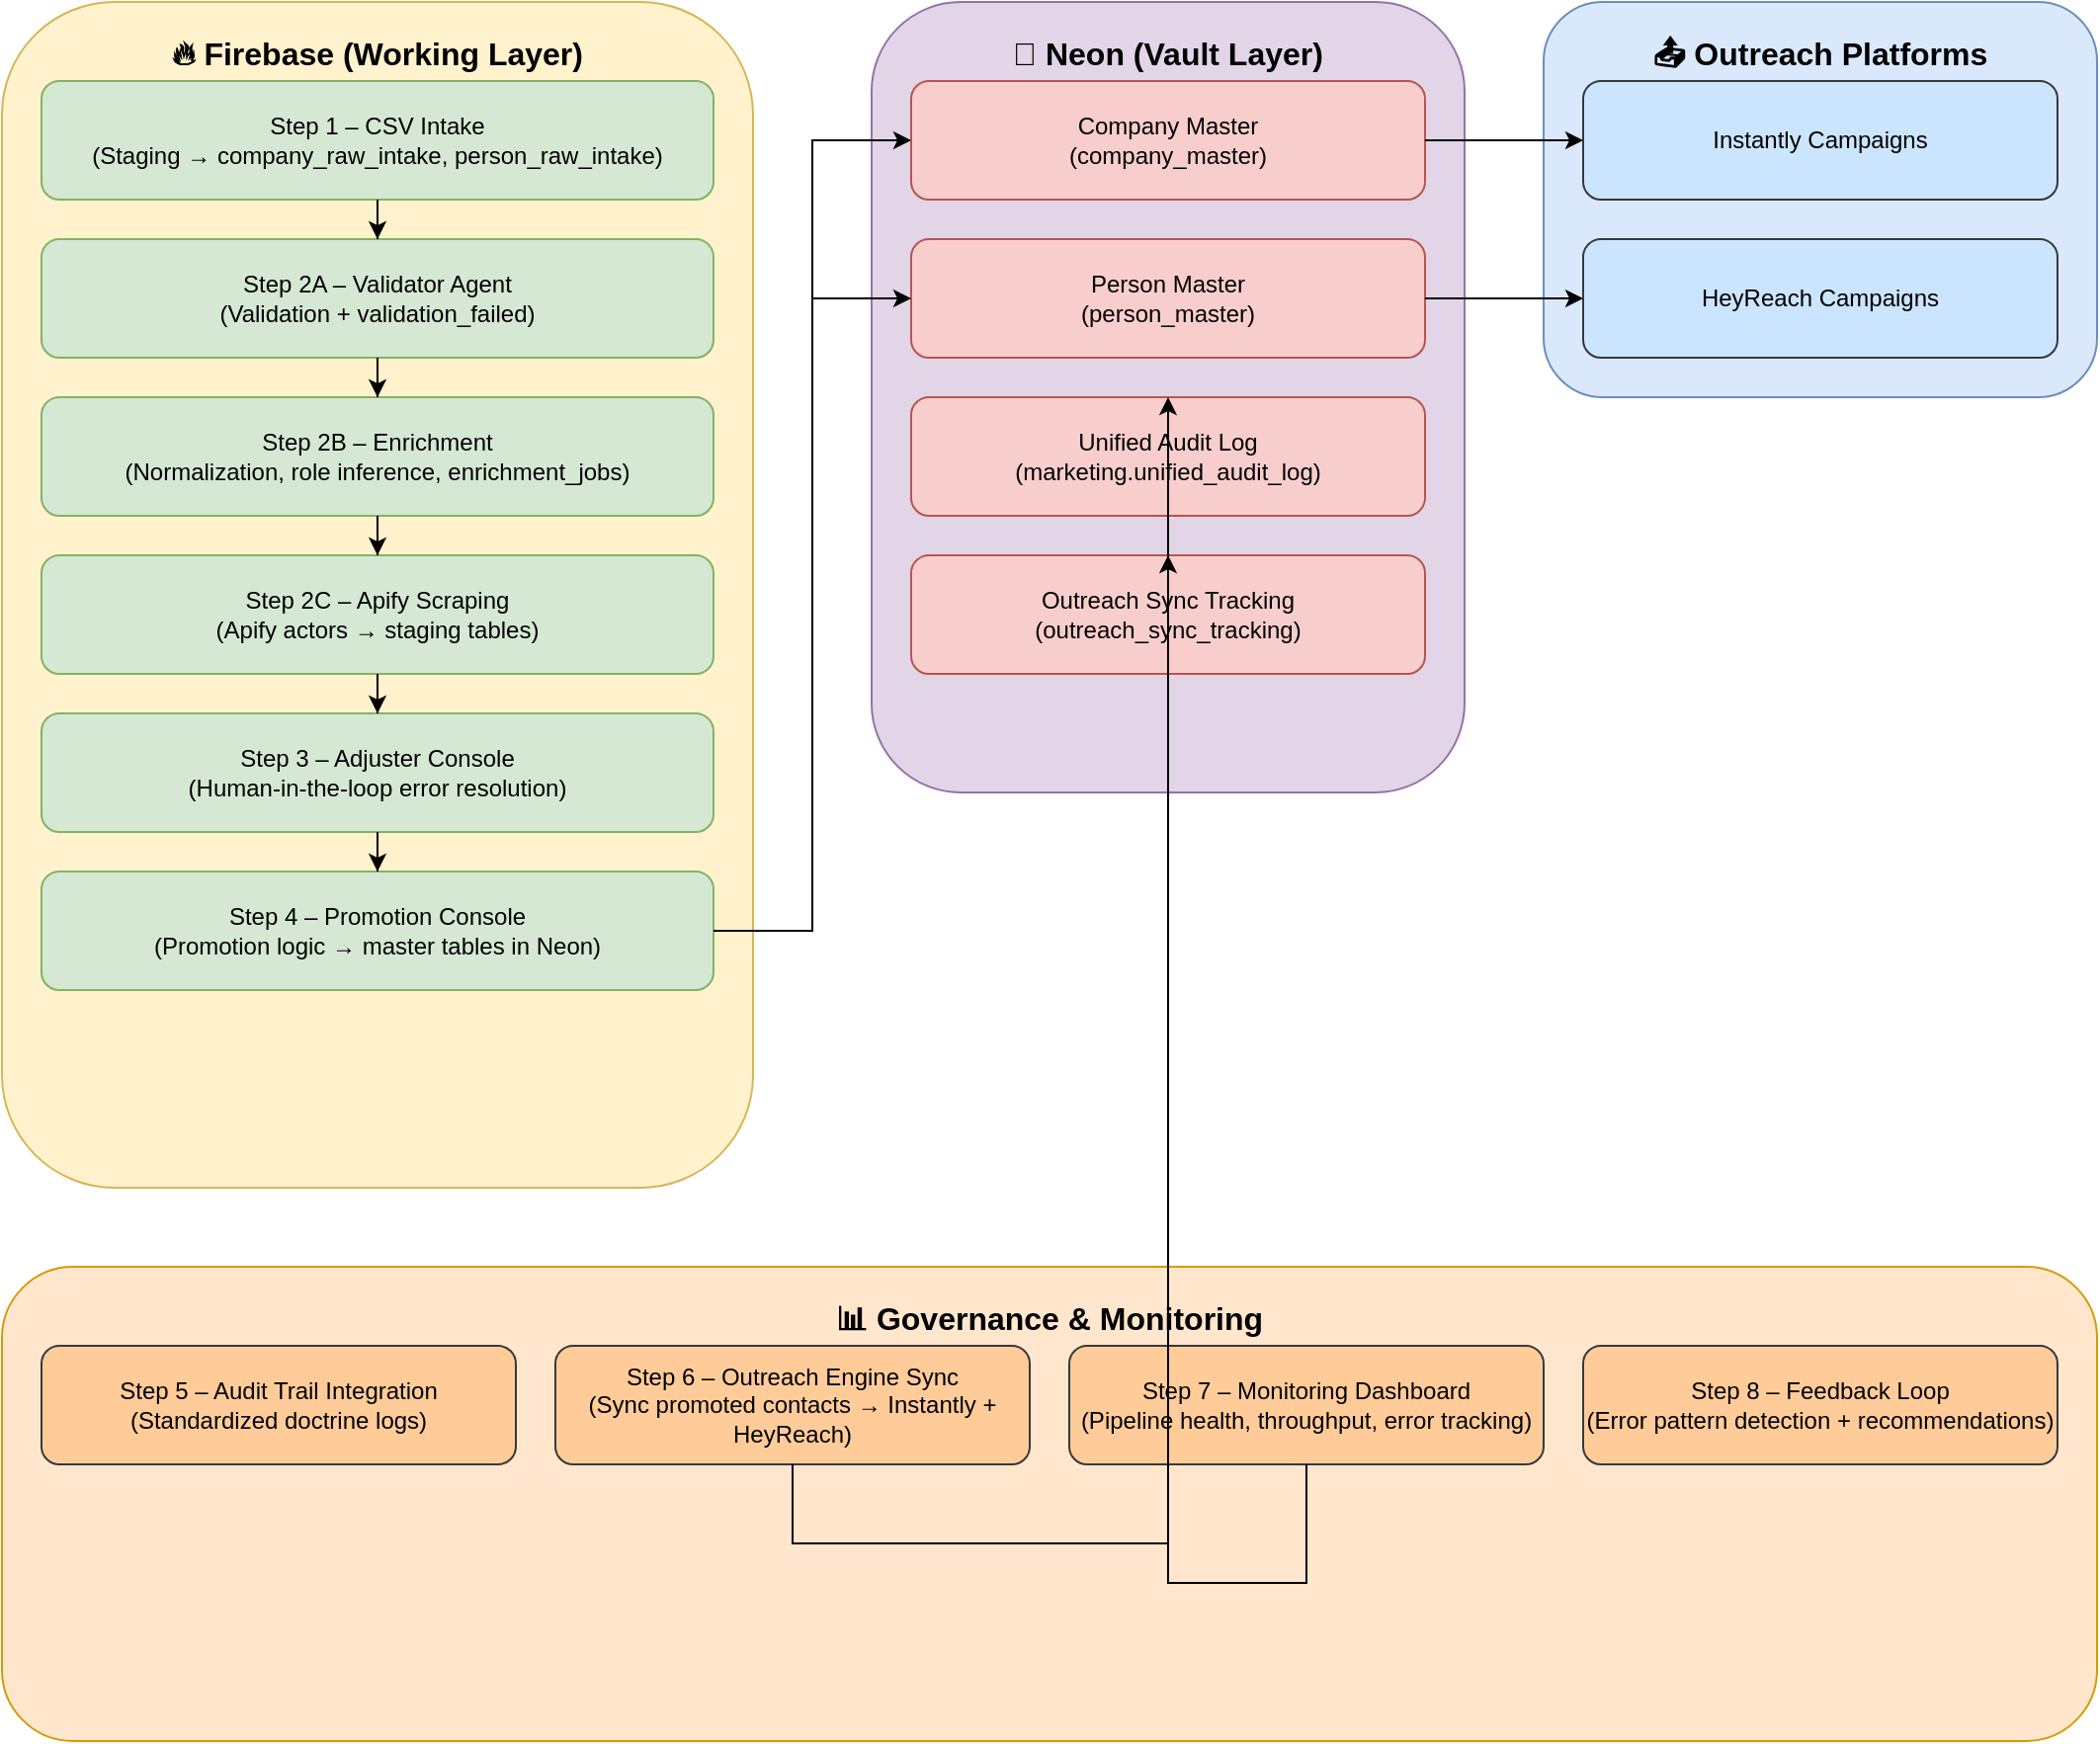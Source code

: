 <mxfile version="24.8.7" type="device">
  <diagram name="Outreach Pipeline Tracker" id="outreach_pipeline_tracker">
    <mxGraphModel dx="1422" dy="754" grid="1" gridSize="10" guides="1" tooltips="1" connect="1" arrows="1" fold="1" page="1" pageScale="1" pageWidth="1654" pageHeight="1169" math="0" shadow="0">
      <root>
        <mxCell id="0" />
        <mxCell id="1" parent="0" />

        <!-- Firebase Layer -->
        <mxCell id="firebase_layer" value="🔥 Firebase (Working Layer)" style="rounded=1;whiteSpace=wrap;html=1;fillColor=#fff2cc;strokeColor=#d6b656;fontSize=16;fontStyle=1;verticalAlign=top;spacingTop=10;" vertex="1" parent="1">
          <mxGeometry x="40" y="40" width="380" height="600" as="geometry" />
        </mxCell>

        <mxCell id="step1" value="Step 1 – CSV Intake&#xa;(Staging → company_raw_intake, person_raw_intake)" style="rounded=1;whiteSpace=wrap;html=1;fillColor=#d5e8d4;strokeColor=#82b366;" vertex="1" parent="1">
          <mxGeometry x="60" y="80" width="340" height="60" as="geometry" />
        </mxCell>

        <mxCell id="step2a" value="Step 2A – Validator Agent&#xa;(Validation + validation_failed)" style="rounded=1;whiteSpace=wrap;html=1;fillColor=#d5e8d4;strokeColor=#82b366;" vertex="1" parent="1">
          <mxGeometry x="60" y="160" width="340" height="60" as="geometry" />
        </mxCell>

        <mxCell id="step2b" value="Step 2B – Enrichment&#xa;(Normalization, role inference, enrichment_jobs)" style="rounded=1;whiteSpace=wrap;html=1;fillColor=#d5e8d4;strokeColor=#82b366;" vertex="1" parent="1">
          <mxGeometry x="60" y="240" width="340" height="60" as="geometry" />
        </mxCell>

        <mxCell id="step2c" value="Step 2C – Apify Scraping&#xa;(Apify actors → staging tables)" style="rounded=1;whiteSpace=wrap;html=1;fillColor=#d5e8d4;strokeColor=#82b366;" vertex="1" parent="1">
          <mxGeometry x="60" y="320" width="340" height="60" as="geometry" />
        </mxCell>

        <mxCell id="step3" value="Step 3 – Adjuster Console&#xa;(Human-in-the-loop error resolution)" style="rounded=1;whiteSpace=wrap;html=1;fillColor=#d5e8d4;strokeColor=#82b366;" vertex="1" parent="1">
          <mxGeometry x="60" y="400" width="340" height="60" as="geometry" />
        </mxCell>

        <mxCell id="step4" value="Step 4 – Promotion Console&#xa;(Promotion logic → master tables in Neon)" style="rounded=1;whiteSpace=wrap;html=1;fillColor=#d5e8d4;strokeColor=#82b366;" vertex="1" parent="1">
          <mxGeometry x="60" y="480" width="340" height="60" as="geometry" />
        </mxCell>

        <!-- Neon Vault Layer -->
        <mxCell id="neon_vault" value="💾 Neon (Vault Layer)" style="rounded=1;whiteSpace=wrap;html=1;fillColor=#e1d5e7;strokeColor=#9673a6;fontSize=16;fontStyle=1;verticalAlign=top;spacingTop=10;" vertex="1" parent="1">
          <mxGeometry x="480" y="40" width="300" height="400" as="geometry" />
        </mxCell>

        <mxCell id="company_master" value="Company Master&#xa;(company_master)" style="rounded=1;whiteSpace=wrap;html=1;fillColor=#f8cecc;strokeColor=#b85450;" vertex="1" parent="1">
          <mxGeometry x="500" y="80" width="260" height="60" as="geometry" />
        </mxCell>

        <mxCell id="person_master" value="Person Master&#xa;(person_master)" style="rounded=1;whiteSpace=wrap;html=1;fillColor=#f8cecc;strokeColor=#b85450;" vertex="1" parent="1">
          <mxGeometry x="500" y="160" width="260" height="60" as="geometry" />
        </mxCell>

        <mxCell id="unified_audit" value="Unified Audit Log&#xa;(marketing.unified_audit_log)" style="rounded=1;whiteSpace=wrap;html=1;fillColor=#f8cecc;strokeColor=#b85450;" vertex="1" parent="1">
          <mxGeometry x="500" y="240" width="260" height="60" as="geometry" />
        </mxCell>

        <mxCell id="outreach_tracking" value="Outreach Sync Tracking&#xa;(outreach_sync_tracking)" style="rounded=1;whiteSpace=wrap;html=1;fillColor=#f8cecc;strokeColor=#b85450;" vertex="1" parent="1">
          <mxGeometry x="500" y="320" width="260" height="60" as="geometry" />
        </mxCell>

        <!-- Outreach Platforms -->
        <mxCell id="outreach_layer" value="📤 Outreach Platforms" style="rounded=1;whiteSpace=wrap;html=1;fillColor=#dae8fc;strokeColor=#6c8ebf;fontSize=16;fontStyle=1;verticalAlign=top;spacingTop=10;" vertex="1" parent="1">
          <mxGeometry x="820" y="40" width="280" height="200" as="geometry" />
        </mxCell>

        <mxCell id="instantly" value="Instantly Campaigns" style="rounded=1;whiteSpace=wrap;html=1;fillColor=#cce5ff;strokeColor=#36393d;" vertex="1" parent="1">
          <mxGeometry x="840" y="80" width="240" height="60" as="geometry" />
        </mxCell>

        <mxCell id="heyreach" value="HeyReach Campaigns" style="rounded=1;whiteSpace=wrap;html=1;fillColor=#cce5ff;strokeColor=#36393d;" vertex="1" parent="1">
          <mxGeometry x="840" y="160" width="240" height="60" as="geometry" />
        </mxCell>

        <!-- Governance & Monitoring -->
        <mxCell id="governance_layer" value="📊 Governance &amp; Monitoring" style="rounded=1;whiteSpace=wrap;html=1;fillColor=#ffe6cc;strokeColor=#d79b00;fontSize=16;fontStyle=1;verticalAlign=top;spacingTop=10;" vertex="1" parent="1">
          <mxGeometry x="40" y="680" width="1060" height="240" as="geometry" />
        </mxCell>

        <mxCell id="step5" value="Step 5 – Audit Trail Integration&#xa;(Standardized doctrine logs)" style="rounded=1;whiteSpace=wrap;html=1;fillColor=#ffcc99;strokeColor=#36393d;" vertex="1" parent="1">
          <mxGeometry x="60" y="720" width="240" height="60" as="geometry" />
        </mxCell>

        <mxCell id="step6" value="Step 6 – Outreach Engine Sync&#xa;(Sync promoted contacts → Instantly + HeyReach)" style="rounded=1;whiteSpace=wrap;html=1;fillColor=#ffcc99;strokeColor=#36393d;" vertex="1" parent="1">
          <mxGeometry x="320" y="720" width="240" height="60" as="geometry" />
        </mxCell>

        <mxCell id="step7" value="Step 7 – Monitoring Dashboard&#xa;(Pipeline health, throughput, error tracking)" style="rounded=1;whiteSpace=wrap;html=1;fillColor=#ffcc99;strokeColor=#36393d;" vertex="1" parent="1">
          <mxGeometry x="580" y="720" width="240" height="60" as="geometry" />
        </mxCell>

        <mxCell id="step8" value="Step 8 – Feedback Loop&#xa;(Error pattern detection + recommendations)" style="rounded=1;whiteSpace=wrap;html=1;fillColor=#ffcc99;strokeColor=#36393d;" vertex="1" parent="1">
          <mxGeometry x="840" y="720" width="240" height="60" as="geometry" />
        </mxCell>

        <!-- Connections -->
        <mxCell id="conn1" value="" style="edgeStyle=orthogonalEdgeStyle;rounded=0;orthogonalLoop=1;jettySize=auto;html=1;" edge="1" parent="1" source="step1" target="step2a">
          <mxGeometry relative="1" as="geometry" />
        </mxCell>

        <mxCell id="conn2" value="" style="edgeStyle=orthogonalEdgeStyle;rounded=0;orthogonalLoop=1;jettySize=auto;html=1;" edge="1" parent="1" source="step2a" target="step2b">
          <mxGeometry relative="1" as="geometry" />
        </mxCell>

        <mxCell id="conn3" value="" style="edgeStyle=orthogonalEdgeStyle;rounded=0;orthogonalLoop=1;jettySize=auto;html=1;" edge="1" parent="1" source="step2b" target="step2c">
          <mxGeometry relative="1" as="geometry" />
        </mxCell>

        <mxCell id="conn4" value="" style="edgeStyle=orthogonalEdgeStyle;rounded=0;orthogonalLoop=1;jettySize=auto;html=1;" edge="1" parent="1" source="step2c" target="step3">
          <mxGeometry relative="1" as="geometry" />
        </mxCell>

        <mxCell id="conn5" value="" style="edgeStyle=orthogonalEdgeStyle;rounded=0;orthogonalLoop=1;jettySize=auto;html=1;" edge="1" parent="1" source="step3" target="step4">
          <mxGeometry relative="1" as="geometry" />
        </mxCell>

        <mxCell id="conn6" value="" style="edgeStyle=orthogonalEdgeStyle;rounded=0;orthogonalLoop=1;jettySize=auto;html=1;exitX=1;exitY=0.5;exitDx=0;exitDy=0;entryX=0;entryY=0.5;entryDx=0;entryDy=0;" edge="1" parent="1" source="step4" target="company_master">
          <mxGeometry relative="1" as="geometry" />
        </mxCell>

        <mxCell id="conn7" value="" style="edgeStyle=orthogonalEdgeStyle;rounded=0;orthogonalLoop=1;jettySize=auto;html=1;exitX=1;exitY=0.5;exitDx=0;exitDy=0;entryX=0;entryY=0.5;entryDx=0;entryDy=0;" edge="1" parent="1" source="step4" target="person_master">
          <mxGeometry relative="1" as="geometry">
            <Array as="points">
              <mxPoint x="450" y="510" />
              <mxPoint x="450" y="190" />
            </Array>
          </mxGeometry>
        </mxCell>

        <mxCell id="conn8" value="" style="edgeStyle=orthogonalEdgeStyle;rounded=0;orthogonalLoop=1;jettySize=auto;html=1;exitX=1;exitY=0.5;exitDx=0;exitDy=0;entryX=0;entryY=0.5;entryDx=0;entryDy=0;" edge="1" parent="1" source="company_master" target="instantly">
          <mxGeometry relative="1" as="geometry" />
        </mxCell>

        <mxCell id="conn9" value="" style="edgeStyle=orthogonalEdgeStyle;rounded=0;orthogonalLoop=1;jettySize=auto;html=1;exitX=1;exitY=0.5;exitDx=0;exitDy=0;entryX=0;entryY=0.5;entryDx=0;entryDy=0;" edge="1" parent="1" source="person_master" target="heyreach">
          <mxGeometry relative="1" as="geometry">
            <Array as="points">
              <mxPoint x="800" y="190" />
              <mxPoint x="800" y="190" />
            </Array>
          </mxGeometry>
        </mxCell>

        <mxCell id="conn10" value="" style="edgeStyle=orthogonalEdgeStyle;rounded=0;orthogonalLoop=1;jettySize=auto;html=1;exitX=0.5;exitY=1;exitDx=0;exitDy=0;entryX=0.5;entryY=0;entryDx=0;entryDy=0;" edge="1" parent="1" source="step6" target="outreach_tracking">
          <mxGeometry relative="1" as="geometry">
            <Array as="points">
              <mxPoint x="440" y="800" />
              <mxPoint x="440" y="820" />
              <mxPoint x="630" y="820" />
              <mxPoint x="630" y="320" />
            </Array>
          </mxGeometry>
        </mxCell>

        <mxCell id="conn11" value="" style="edgeStyle=orthogonalEdgeStyle;rounded=0;orthogonalLoop=1;jettySize=auto;html=1;exitX=0.5;exitY=1;exitDx=0;exitDy=0;entryX=0.5;entryY=0;entryDx=0;entryDy=0;" edge="1" parent="1" source="step7" target="unified_audit">
          <mxGeometry relative="1" as="geometry">
            <Array as="points">
              <mxPoint x="700" y="800" />
              <mxPoint x="700" y="840" />
              <mxPoint x="630" y="840" />
              <mxPoint x="630" y="240" />
            </Array>
          </mxGeometry>
        </mxCell>

      </root>
    </mxGraphModel>
  </diagram>
</mxfile>